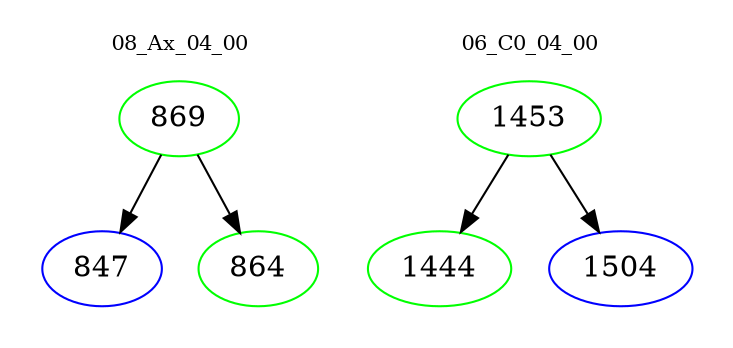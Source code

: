 digraph{
subgraph cluster_0 {
color = white
label = "08_Ax_04_00";
fontsize=10;
T0_869 [label="869", color="green"]
T0_869 -> T0_847 [color="black"]
T0_847 [label="847", color="blue"]
T0_869 -> T0_864 [color="black"]
T0_864 [label="864", color="green"]
}
subgraph cluster_1 {
color = white
label = "06_C0_04_00";
fontsize=10;
T1_1453 [label="1453", color="green"]
T1_1453 -> T1_1444 [color="black"]
T1_1444 [label="1444", color="green"]
T1_1453 -> T1_1504 [color="black"]
T1_1504 [label="1504", color="blue"]
}
}
